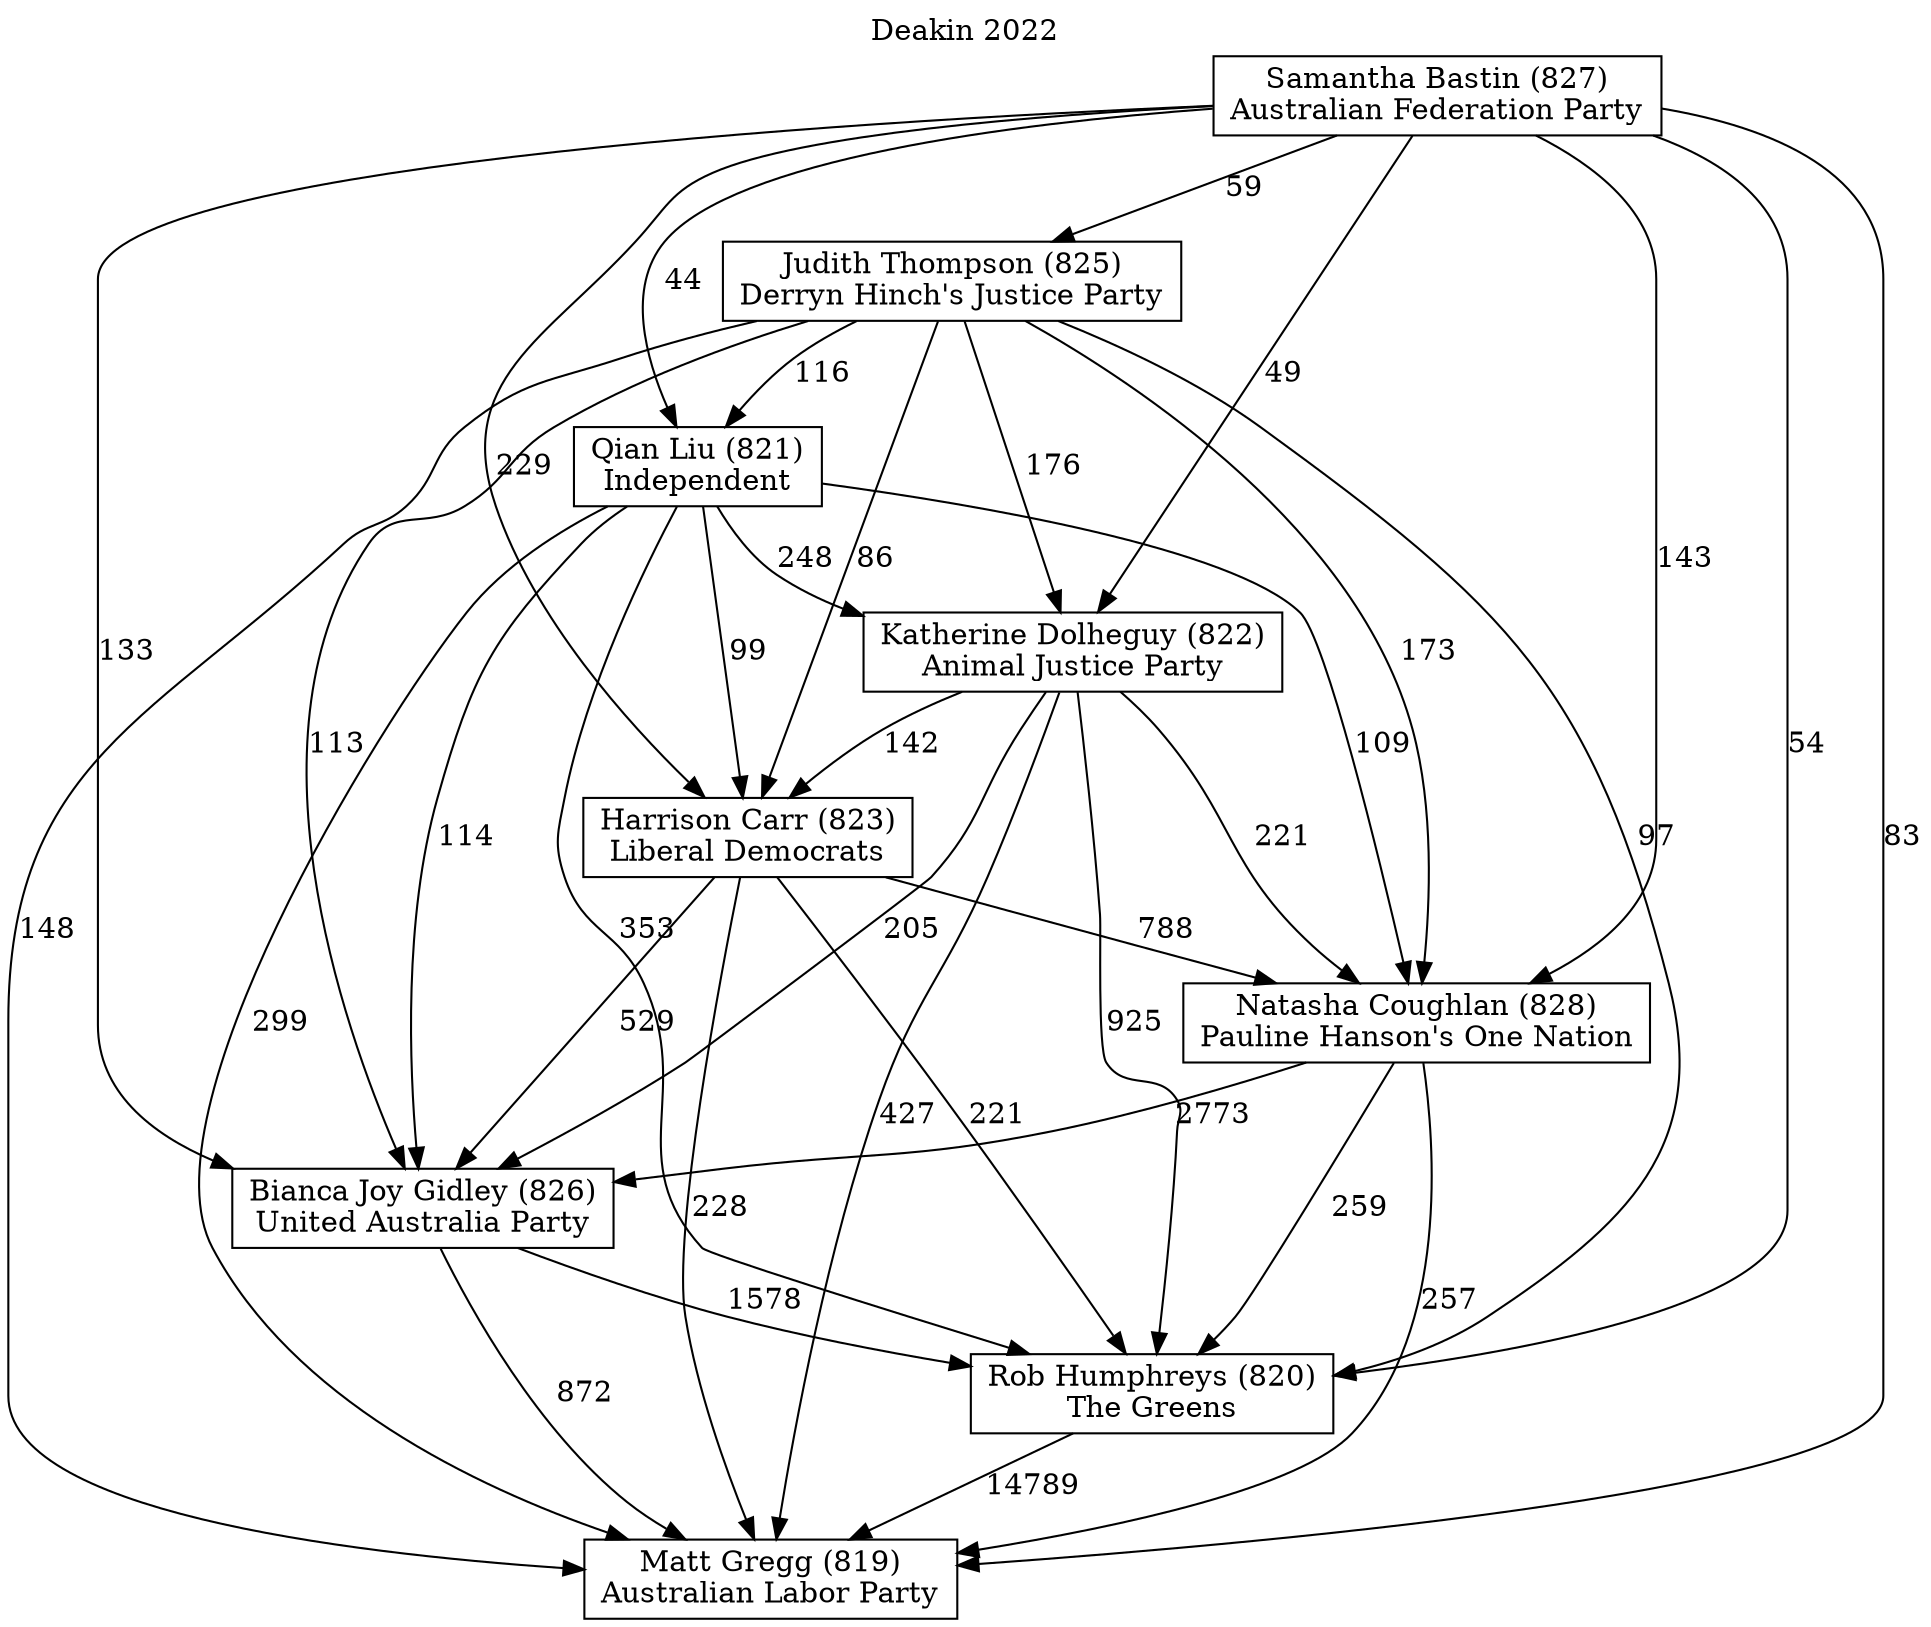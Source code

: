 // House preference flow
digraph "Matt Gregg (819)_Deakin_2022" {
	graph [label="Deakin 2022" labelloc=t mclimit=10]
	node [shape=box]
	"Bianca Joy Gidley (826)" [label="Bianca Joy Gidley (826)
United Australia Party"]
	"Harrison Carr (823)" [label="Harrison Carr (823)
Liberal Democrats"]
	"Judith Thompson (825)" [label="Judith Thompson (825)
Derryn Hinch's Justice Party"]
	"Katherine Dolheguy (822)" [label="Katherine Dolheguy (822)
Animal Justice Party"]
	"Matt Gregg (819)" [label="Matt Gregg (819)
Australian Labor Party"]
	"Natasha Coughlan (828)" [label="Natasha Coughlan (828)
Pauline Hanson's One Nation"]
	"Qian Liu (821)" [label="Qian Liu (821)
Independent"]
	"Rob Humphreys (820)" [label="Rob Humphreys (820)
The Greens"]
	"Samantha Bastin (827)" [label="Samantha Bastin (827)
Australian Federation Party"]
	"Bianca Joy Gidley (826)" -> "Matt Gregg (819)" [label=872]
	"Bianca Joy Gidley (826)" -> "Rob Humphreys (820)" [label=1578]
	"Harrison Carr (823)" -> "Bianca Joy Gidley (826)" [label=529]
	"Harrison Carr (823)" -> "Matt Gregg (819)" [label=228]
	"Harrison Carr (823)" -> "Natasha Coughlan (828)" [label=788]
	"Harrison Carr (823)" -> "Rob Humphreys (820)" [label=221]
	"Judith Thompson (825)" -> "Bianca Joy Gidley (826)" [label=113]
	"Judith Thompson (825)" -> "Harrison Carr (823)" [label=86]
	"Judith Thompson (825)" -> "Katherine Dolheguy (822)" [label=176]
	"Judith Thompson (825)" -> "Matt Gregg (819)" [label=148]
	"Judith Thompson (825)" -> "Natasha Coughlan (828)" [label=173]
	"Judith Thompson (825)" -> "Qian Liu (821)" [label=116]
	"Judith Thompson (825)" -> "Rob Humphreys (820)" [label=97]
	"Katherine Dolheguy (822)" -> "Bianca Joy Gidley (826)" [label=205]
	"Katherine Dolheguy (822)" -> "Harrison Carr (823)" [label=142]
	"Katherine Dolheguy (822)" -> "Matt Gregg (819)" [label=427]
	"Katherine Dolheguy (822)" -> "Natasha Coughlan (828)" [label=221]
	"Katherine Dolheguy (822)" -> "Rob Humphreys (820)" [label=925]
	"Natasha Coughlan (828)" -> "Bianca Joy Gidley (826)" [label=2773]
	"Natasha Coughlan (828)" -> "Matt Gregg (819)" [label=257]
	"Natasha Coughlan (828)" -> "Rob Humphreys (820)" [label=259]
	"Qian Liu (821)" -> "Bianca Joy Gidley (826)" [label=114]
	"Qian Liu (821)" -> "Harrison Carr (823)" [label=99]
	"Qian Liu (821)" -> "Katherine Dolheguy (822)" [label=248]
	"Qian Liu (821)" -> "Matt Gregg (819)" [label=299]
	"Qian Liu (821)" -> "Natasha Coughlan (828)" [label=109]
	"Qian Liu (821)" -> "Rob Humphreys (820)" [label=353]
	"Rob Humphreys (820)" -> "Matt Gregg (819)" [label=14789]
	"Samantha Bastin (827)" -> "Bianca Joy Gidley (826)" [label=133]
	"Samantha Bastin (827)" -> "Harrison Carr (823)" [label=229]
	"Samantha Bastin (827)" -> "Judith Thompson (825)" [label=59]
	"Samantha Bastin (827)" -> "Katherine Dolheguy (822)" [label=49]
	"Samantha Bastin (827)" -> "Matt Gregg (819)" [label=83]
	"Samantha Bastin (827)" -> "Natasha Coughlan (828)" [label=143]
	"Samantha Bastin (827)" -> "Qian Liu (821)" [label=44]
	"Samantha Bastin (827)" -> "Rob Humphreys (820)" [label=54]
}
